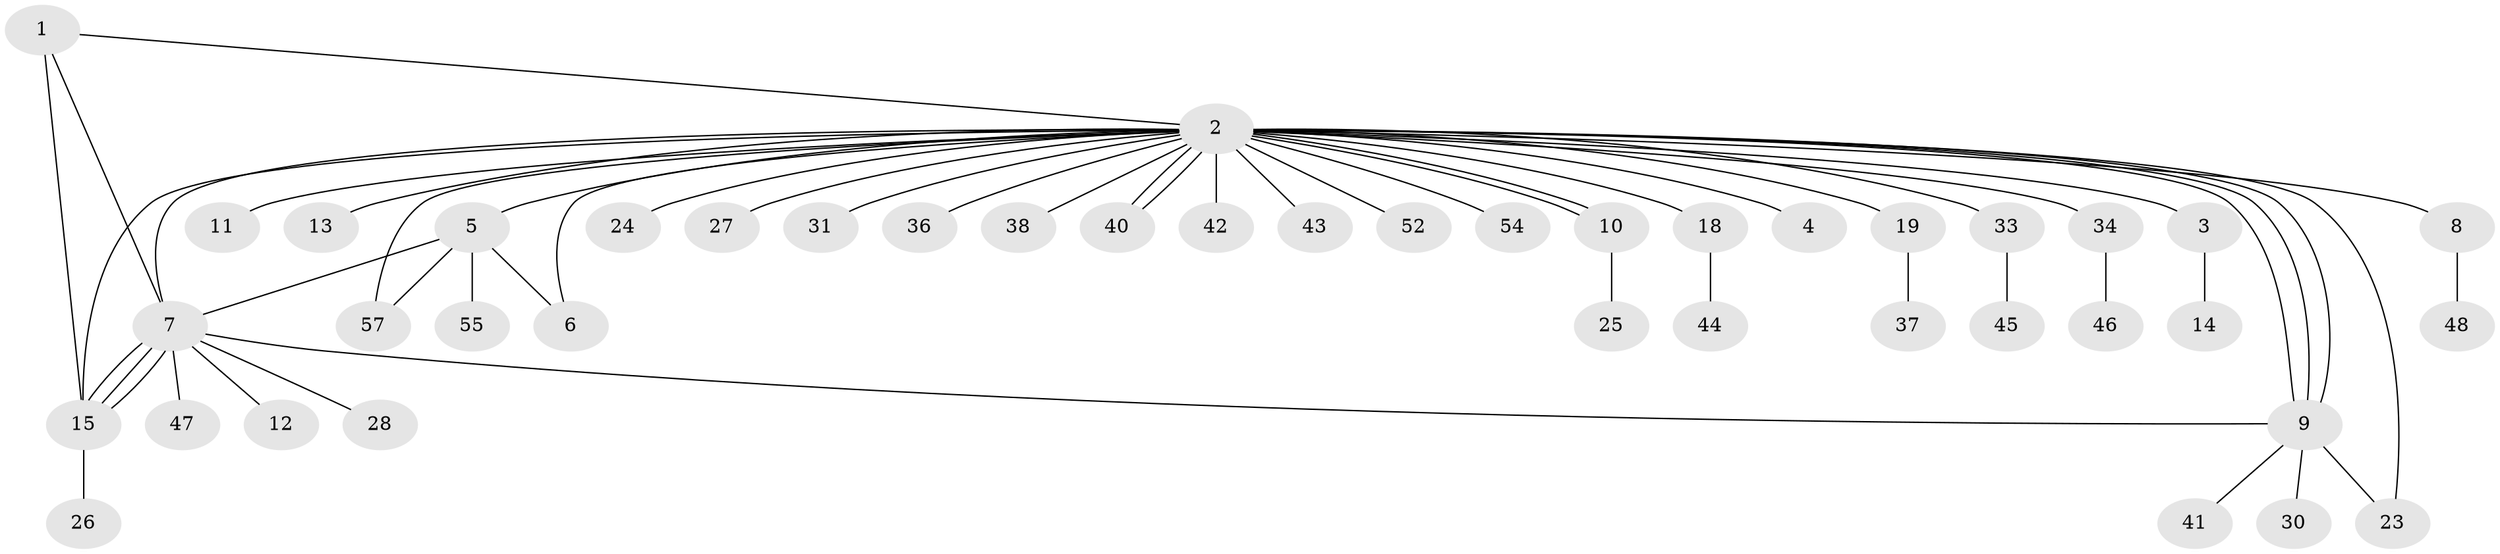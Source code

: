 // original degree distribution, {2: 0.22950819672131148, 32: 0.01639344262295082, 3: 0.13114754098360656, 1: 0.5409836065573771, 4: 0.03278688524590164, 11: 0.01639344262295082, 8: 0.01639344262295082, 6: 0.01639344262295082}
// Generated by graph-tools (version 1.1) at 2025/41/03/06/25 10:41:47]
// undirected, 43 vertices, 56 edges
graph export_dot {
graph [start="1"]
  node [color=gray90,style=filled];
  1 [super="+58"];
  2 [super="+22"];
  3 [super="+16"];
  4;
  5 [super="+53"];
  6;
  7 [super="+59"];
  8 [super="+20"];
  9 [super="+39"];
  10 [super="+21"];
  11;
  12;
  13;
  14;
  15 [super="+17"];
  18 [super="+29"];
  19 [super="+32"];
  23 [super="+51"];
  24;
  25;
  26;
  27 [super="+56"];
  28;
  30;
  31;
  33;
  34 [super="+35"];
  36;
  37;
  38 [super="+50"];
  40;
  41;
  42;
  43;
  44 [super="+60"];
  45 [super="+61"];
  46;
  47;
  48 [super="+49"];
  52;
  54;
  55;
  57;
  1 -- 2;
  1 -- 15;
  1 -- 7;
  2 -- 3;
  2 -- 4;
  2 -- 5;
  2 -- 6;
  2 -- 7 [weight=2];
  2 -- 8;
  2 -- 9;
  2 -- 9;
  2 -- 9;
  2 -- 10;
  2 -- 10;
  2 -- 11;
  2 -- 13;
  2 -- 15;
  2 -- 18;
  2 -- 19;
  2 -- 24;
  2 -- 27;
  2 -- 31;
  2 -- 33;
  2 -- 34;
  2 -- 36;
  2 -- 38;
  2 -- 40;
  2 -- 40;
  2 -- 42;
  2 -- 43;
  2 -- 52;
  2 -- 54;
  2 -- 57;
  2 -- 23;
  3 -- 14;
  5 -- 7;
  5 -- 57;
  5 -- 6;
  5 -- 55;
  7 -- 12;
  7 -- 15;
  7 -- 15;
  7 -- 15;
  7 -- 28;
  7 -- 47;
  7 -- 9;
  8 -- 48;
  9 -- 23;
  9 -- 30;
  9 -- 41;
  10 -- 25;
  15 -- 26;
  18 -- 44;
  19 -- 37;
  33 -- 45;
  34 -- 46;
}
